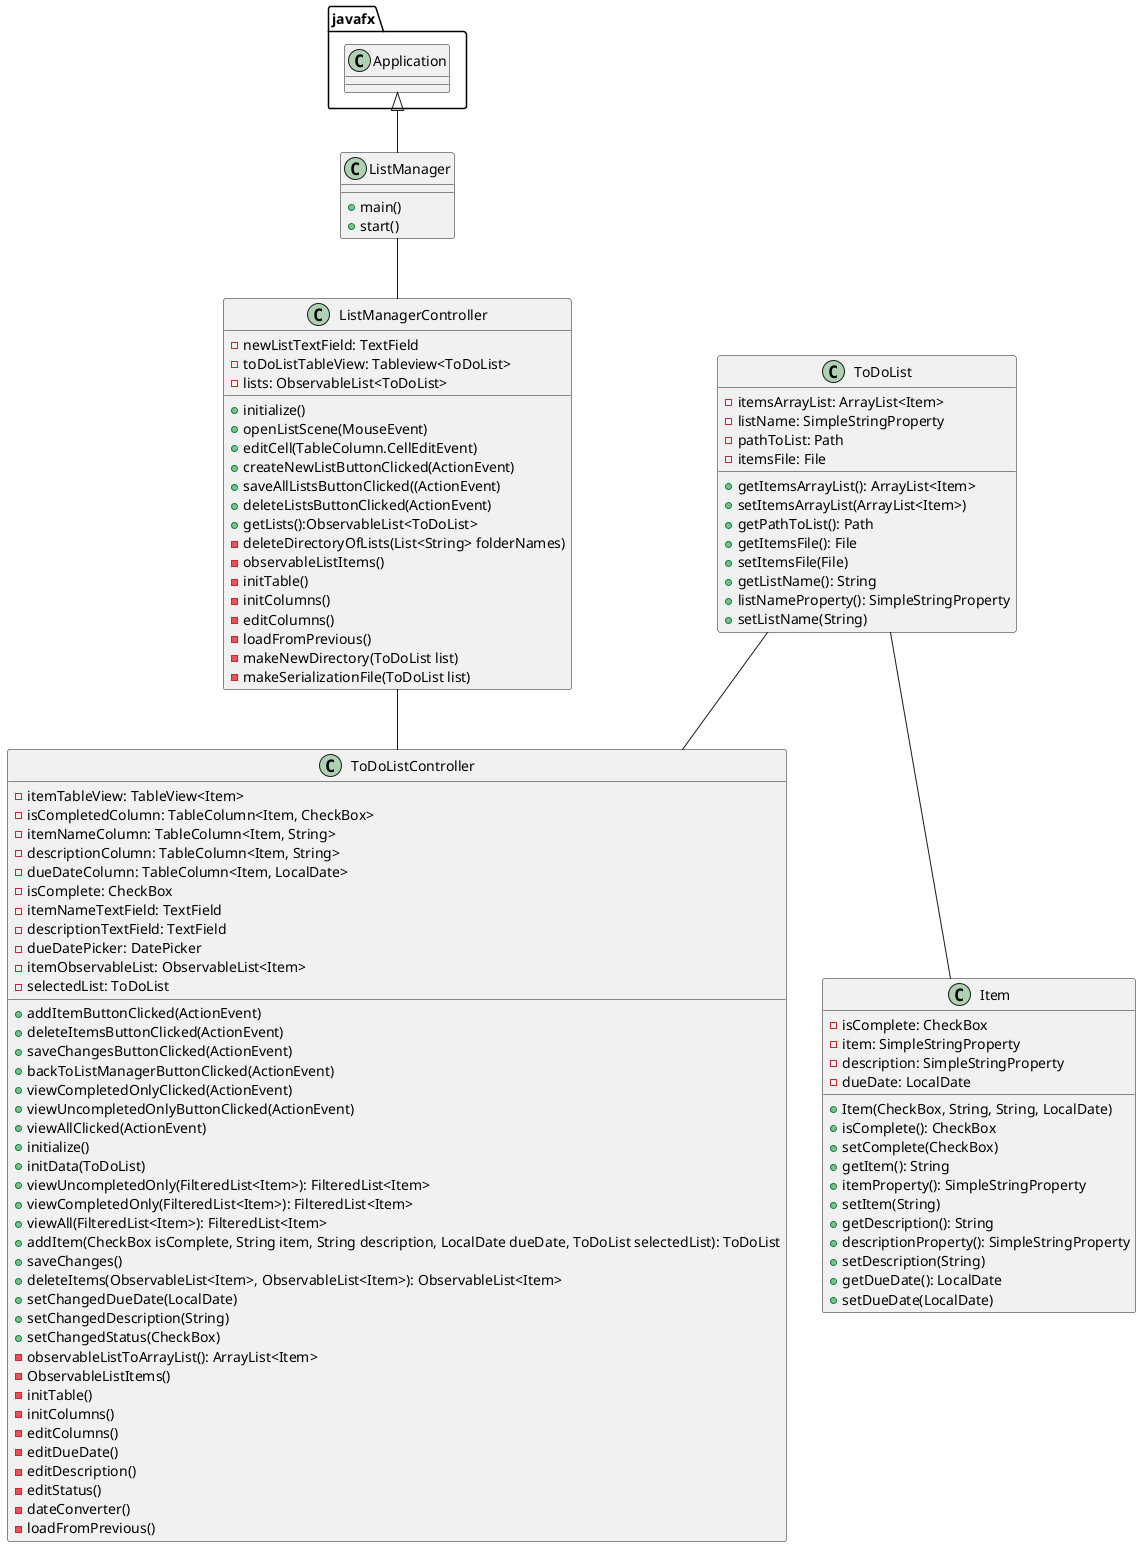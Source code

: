 @startuml
'https://plantuml.com/class-diagram

class ListManager{
    + main()
    + start()
}

class ListManagerController{
    - newListTextField: TextField
    - toDoListTableView: Tableview<ToDoList>
    - lists: ObservableList<ToDoList>

    + initialize()
    + openListScene(MouseEvent)
    + editCell(TableColumn.CellEditEvent)
    + createNewListButtonClicked(ActionEvent)
    + saveAllListsButtonClicked((ActionEvent)
    + deleteListsButtonClicked(ActionEvent)
    + getLists():ObservableList<ToDoList>
    - deleteDirectoryOfLists(List<String> folderNames)
    - observableListItems()
    - initTable()
    - initColumns()
    - editColumns()
    - loadFromPrevious()
    - makeNewDirectory(ToDoList list)
    - makeSerializationFile(ToDoList list)
}

class ToDoList{
    - itemsArrayList: ArrayList<Item>
    - listName: SimpleStringProperty
    - pathToList: Path
    - itemsFile: File

    + getItemsArrayList(): ArrayList<Item>
    + setItemsArrayList(ArrayList<Item>)
    + getPathToList(): Path
    + getItemsFile(): File
    + setItemsFile(File)
    + getListName(): String
    + listNameProperty(): SimpleStringProperty
    + setListName(String)
}

class ToDoListController{
    - itemTableView: TableView<Item>
    - isCompletedColumn: TableColumn<Item, CheckBox>
    - itemNameColumn: TableColumn<Item, String>
    - descriptionColumn: TableColumn<Item, String>
    - dueDateColumn: TableColumn<Item, LocalDate>
    - isComplete: CheckBox
    - itemNameTextField: TextField
    - descriptionTextField: TextField
    - dueDatePicker: DatePicker
    - itemObservableList: ObservableList<Item>
    - selectedList: ToDoList

    + addItemButtonClicked(ActionEvent)
    + deleteItemsButtonClicked(ActionEvent)
    + saveChangesButtonClicked(ActionEvent)
    + backToListManagerButtonClicked(ActionEvent)
    + viewCompletedOnlyClicked(ActionEvent)
    + viewUncompletedOnlyButtonClicked(ActionEvent)
    + viewAllClicked(ActionEvent)
    + initialize()
    + initData(ToDoList)
    + viewUncompletedOnly(FilteredList<Item>): FilteredList<Item>
    + viewCompletedOnly(FilteredList<Item>): FilteredList<Item>
    + viewAll(FilteredList<Item>): FilteredList<Item>
    + addItem(CheckBox isComplete, String item, String description, LocalDate dueDate, ToDoList selectedList): ToDoList
    + saveChanges()
    + deleteItems(ObservableList<Item>, ObservableList<Item>): ObservableList<Item>
    + setChangedDueDate(LocalDate)
    + setChangedDescription(String)
    + setChangedStatus(CheckBox)
    - observableListToArrayList(): ArrayList<Item>
    - ObservableListItems()
    - initTable()
    - initColumns()
    - editColumns()
    - editDueDate()
    - editDescription()
    - editStatus()
    - dateConverter()
    - loadFromPrevious()

}

class Item{
    - isComplete: CheckBox
    - item: SimpleStringProperty
    - description: SimpleStringProperty
    - dueDate: LocalDate

    + Item(CheckBox, String, String, LocalDate)
    + isComplete(): CheckBox
    + setComplete(CheckBox)
    + getItem(): String
    + itemProperty(): SimpleStringProperty
    + setItem(String)
    + getDescription(): String
    + descriptionProperty(): SimpleStringProperty
    + setDescription(String)
    + getDueDate(): LocalDate
    + setDueDate(LocalDate)
}

javafx.Application <|-- ListManager
ListManager -- ListManagerController
ListManagerController -- ToDoListController
ToDoList -- ToDoListController
ToDoList -- Item

@enduml